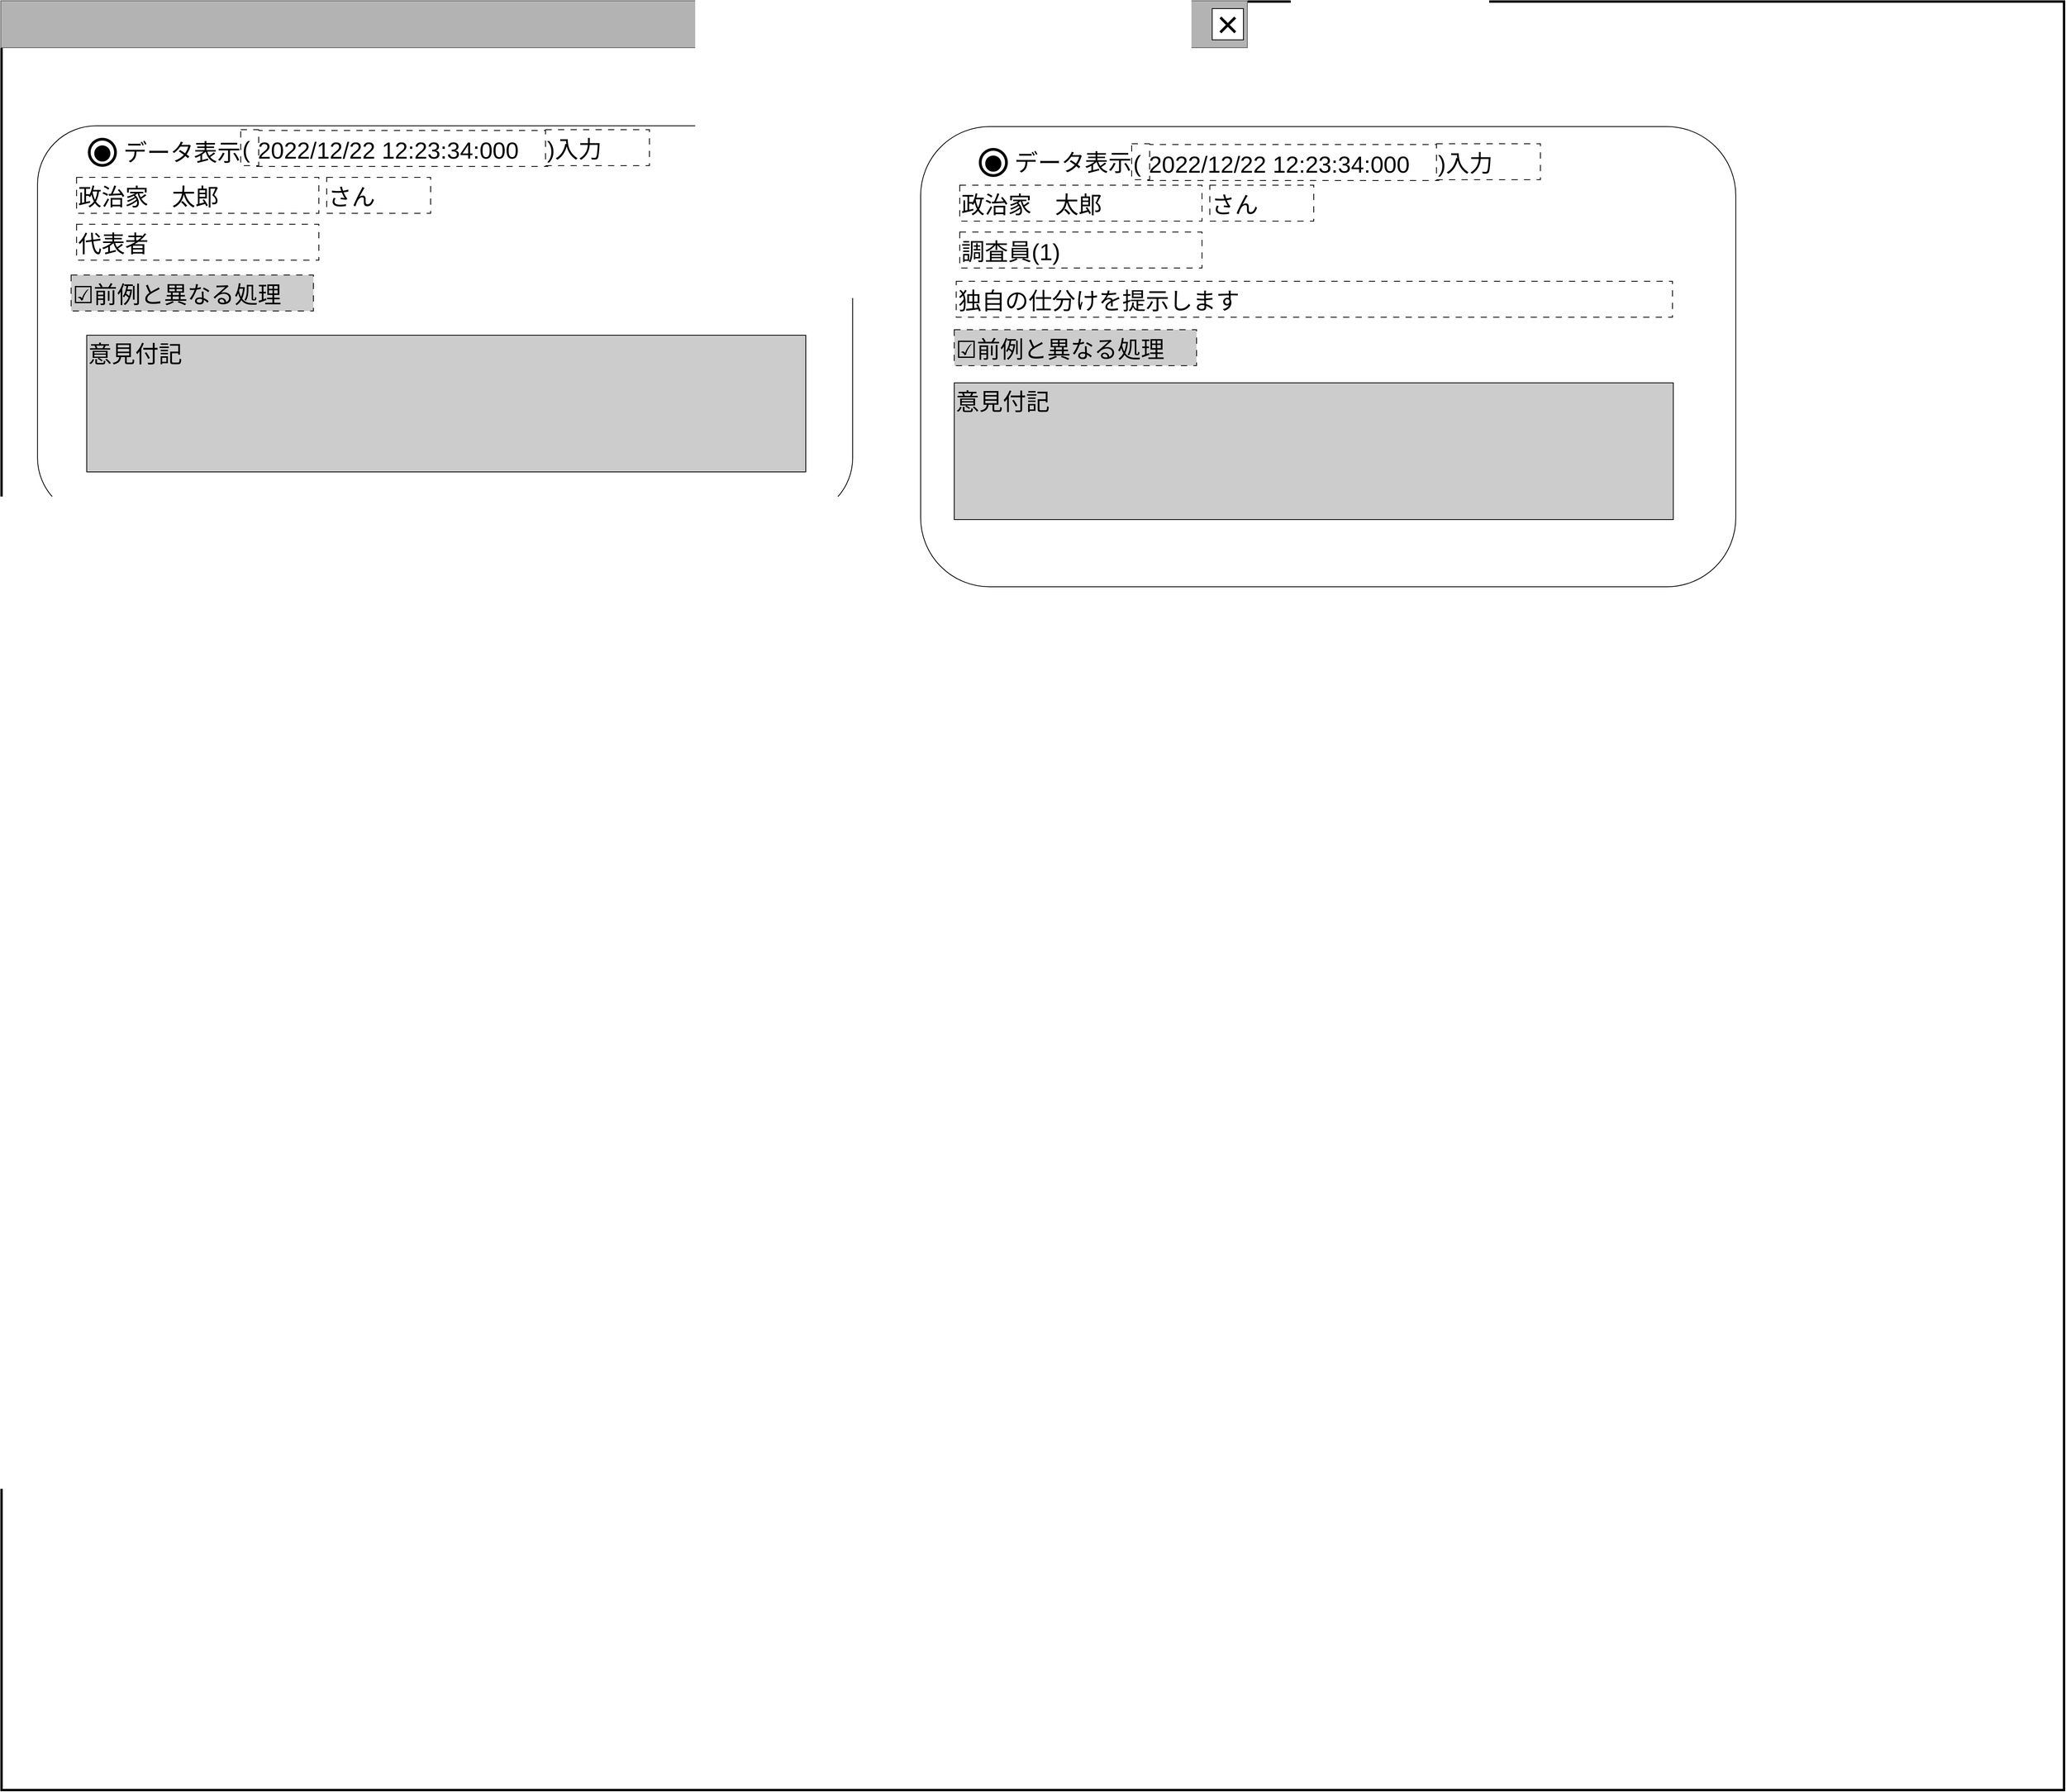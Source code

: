 <mxfile version="24.2.5" type="device">
  <diagram name="ページ1" id="LE8fIzdrHe0wcv1LTvfw">
    <mxGraphModel dx="866" dy="518" grid="1" gridSize="10" guides="1" tooltips="1" connect="1" arrows="1" fold="1" page="1" pageScale="1" pageWidth="1600" pageHeight="1200" math="0" shadow="0">
      <root>
        <mxCell id="0" />
        <mxCell id="cFaB45KztUIKXS-_cTrr-4" value="背景" style="locked=1;" parent="0" visible="0" />
        <mxCell id="cFaB45KztUIKXS-_cTrr-5" value="" style="rounded=0;whiteSpace=wrap;html=1;strokeWidth=3;" parent="cFaB45KztUIKXS-_cTrr-4" vertex="1">
          <mxGeometry x="1" y="1" width="1595" height="1180" as="geometry" />
        </mxCell>
        <mxCell id="cFaB45KztUIKXS-_cTrr-6" value="" style="rounded=0;whiteSpace=wrap;html=1;fillColor=#B3B3B3;fontColor=#333333;strokeColor=#666666;" parent="cFaB45KztUIKXS-_cTrr-4" vertex="1">
          <mxGeometry width="1595" height="60" as="geometry" />
        </mxCell>
        <mxCell id="cFaB45KztUIKXS-_cTrr-7" value="&lt;font style=&quot;font-size: 48px;&quot;&gt;×&lt;/font&gt;" style="rounded=0;whiteSpace=wrap;html=1;" parent="cFaB45KztUIKXS-_cTrr-4" vertex="1">
          <mxGeometry x="1550" y="10" width="40" height="40" as="geometry" />
        </mxCell>
        <mxCell id="cFaB45KztUIKXS-_cTrr-8" value="" style="rounded=0;whiteSpace=wrap;html=1;" parent="cFaB45KztUIKXS-_cTrr-4" vertex="1">
          <mxGeometry x="830" y="670" width="120" height="60" as="geometry" />
        </mxCell>
        <mxCell id="cFaB45KztUIKXS-_cTrr-9" value="ウインドウ" style="locked=1;" parent="0" />
        <mxCell id="cFaB45KztUIKXS-_cTrr-10" value="" style="rounded=0;whiteSpace=wrap;html=1;strokeWidth=3;" parent="cFaB45KztUIKXS-_cTrr-9" vertex="1">
          <mxGeometry x="1" y="1" width="2639" height="2289" as="geometry" />
        </mxCell>
        <mxCell id="cFaB45KztUIKXS-_cTrr-11" value="" style="rounded=0;whiteSpace=wrap;html=1;fillColor=#B3B3B3;fontColor=#333333;strokeColor=#666666;" parent="cFaB45KztUIKXS-_cTrr-9" vertex="1">
          <mxGeometry width="1595" height="60" as="geometry" />
        </mxCell>
        <mxCell id="cFaB45KztUIKXS-_cTrr-12" value="&lt;font style=&quot;font-size: 48px;&quot;&gt;×&lt;/font&gt;" style="rounded=0;whiteSpace=wrap;html=1;" parent="cFaB45KztUIKXS-_cTrr-9" vertex="1">
          <mxGeometry x="1550" y="10" width="40" height="40" as="geometry" />
        </mxCell>
        <mxCell id="cFaB45KztUIKXS-_cTrr-14" value="名称未設定レイヤ" style="" parent="0" />
        <mxCell id="NQJxZghHYys1g4WI1TBl-5" value="" style="rounded=1;whiteSpace=wrap;html=1;" parent="cFaB45KztUIKXS-_cTrr-14" vertex="1">
          <mxGeometry x="47" y="160" width="1043" height="500" as="geometry" />
        </mxCell>
        <mxCell id="NQJxZghHYys1g4WI1TBl-1" value="&lt;font style=&quot;font-size: 30px;&quot;&gt;意見付記&lt;/font&gt;&lt;span style=&quot;font-size: 30px;&quot;&gt;&lt;br&gt;&lt;/span&gt;" style="rounded=0;whiteSpace=wrap;html=1;align=left;verticalAlign=top;fillColor=#CCCCCC;" parent="cFaB45KztUIKXS-_cTrr-14" vertex="1">
          <mxGeometry x="110" y="428" width="920" height="175" as="geometry" />
        </mxCell>
        <mxCell id="NQJxZghHYys1g4WI1TBl-2" value="&lt;span style=&quot;font-size: 30px;&quot;&gt;政治家　太郎&lt;/span&gt;" style="rounded=0;whiteSpace=wrap;html=1;align=left;dashed=1;dashPattern=8 8;verticalAlign=bottom;" parent="cFaB45KztUIKXS-_cTrr-14" vertex="1">
          <mxGeometry x="97" y="226" width="310" height="46" as="geometry" />
        </mxCell>
        <mxCell id="NQJxZghHYys1g4WI1TBl-3" value="&lt;span style=&quot;font-size: 30px;&quot;&gt;さん&lt;/span&gt;" style="rounded=0;whiteSpace=wrap;html=1;align=left;dashed=1;dashPattern=8 8;verticalAlign=bottom;" parent="cFaB45KztUIKXS-_cTrr-14" vertex="1">
          <mxGeometry x="417" y="226" width="133" height="46" as="geometry" />
        </mxCell>
        <mxCell id="NQJxZghHYys1g4WI1TBl-4" value="&lt;span style=&quot;font-size: 30px;&quot;&gt;代表者&lt;/span&gt;" style="rounded=0;whiteSpace=wrap;html=1;align=left;dashed=1;dashPattern=8 8;verticalAlign=bottom;" parent="cFaB45KztUIKXS-_cTrr-14" vertex="1">
          <mxGeometry x="97" y="286" width="310" height="46" as="geometry" />
        </mxCell>
        <mxCell id="NQJxZghHYys1g4WI1TBl-26" value="" style="rounded=1;whiteSpace=wrap;html=1;" parent="cFaB45KztUIKXS-_cTrr-14" vertex="1">
          <mxGeometry x="1177" y="161" width="1043" height="589" as="geometry" />
        </mxCell>
        <mxCell id="NQJxZghHYys1g4WI1TBl-28" value="&lt;font style=&quot;font-size: 30px;&quot;&gt;意見付記&lt;/font&gt;&lt;span style=&quot;font-size: 30px;&quot;&gt;&lt;br&gt;&lt;/span&gt;" style="rounded=0;whiteSpace=wrap;html=1;align=left;verticalAlign=top;fillColor=#CCCCCC;" parent="cFaB45KztUIKXS-_cTrr-14" vertex="1">
          <mxGeometry x="1220" y="489" width="920" height="175" as="geometry" />
        </mxCell>
        <mxCell id="NQJxZghHYys1g4WI1TBl-32" value="&lt;div&gt;&lt;span style=&quot;font-size: 30px;&quot;&gt;&lt;br&gt;&lt;/span&gt;&lt;/div&gt;&lt;span style=&quot;font-size: 30px;&quot;&gt;独自の仕分けを提示します&lt;/span&gt;" style="rounded=0;whiteSpace=wrap;html=1;align=left;dashed=1;dashPattern=8 8;verticalAlign=bottom;fillColor=#FFFFFF;" parent="cFaB45KztUIKXS-_cTrr-14" vertex="1">
          <mxGeometry x="1222.5" y="359" width="916.5" height="46" as="geometry" />
        </mxCell>
        <mxCell id="DXEXjRhc03ldfBuddgmn-39" value="&lt;font style=&quot;font-size: 84px;&quot;&gt;○&lt;/font&gt;" style="text;html=1;strokeColor=none;fillColor=none;align=center;verticalAlign=middle;whiteSpace=wrap;rounded=0;fontSize=60;" parent="cFaB45KztUIKXS-_cTrr-14" vertex="1">
          <mxGeometry x="100" y="175" width="60" height="30" as="geometry" />
        </mxCell>
        <mxCell id="DXEXjRhc03ldfBuddgmn-40" value="&lt;font style=&quot;font-size: 48px;&quot;&gt;●&lt;/font&gt;" style="text;html=1;strokeColor=none;fillColor=none;align=center;verticalAlign=middle;whiteSpace=wrap;rounded=0;fontSize=48;" parent="cFaB45KztUIKXS-_cTrr-14" vertex="1">
          <mxGeometry x="100" y="177" width="60" height="30" as="geometry" />
        </mxCell>
        <mxCell id="DXEXjRhc03ldfBuddgmn-41" value="&lt;font style=&quot;font-size: 30px;&quot;&gt;データ表示&lt;/font&gt;" style="text;html=1;strokeColor=none;fillColor=none;align=left;verticalAlign=middle;whiteSpace=wrap;rounded=0;" parent="cFaB45KztUIKXS-_cTrr-14" vertex="1">
          <mxGeometry x="155" y="164" width="165" height="60" as="geometry" />
        </mxCell>
        <mxCell id="DXEXjRhc03ldfBuddgmn-42" value="&lt;font style=&quot;font-size: 84px;&quot;&gt;○&lt;/font&gt;" style="text;html=1;strokeColor=none;fillColor=none;align=center;verticalAlign=middle;whiteSpace=wrap;rounded=0;fontSize=60;" parent="cFaB45KztUIKXS-_cTrr-14" vertex="1">
          <mxGeometry x="1240" y="188" width="60" height="30" as="geometry" />
        </mxCell>
        <mxCell id="DXEXjRhc03ldfBuddgmn-43" value="&lt;font style=&quot;font-size: 48px;&quot;&gt;●&lt;/font&gt;" style="text;html=1;strokeColor=none;fillColor=none;align=center;verticalAlign=middle;whiteSpace=wrap;rounded=0;fontSize=48;" parent="cFaB45KztUIKXS-_cTrr-14" vertex="1">
          <mxGeometry x="1240" y="190" width="60" height="30" as="geometry" />
        </mxCell>
        <mxCell id="DXEXjRhc03ldfBuddgmn-44" value="&lt;font style=&quot;font-size: 30px;&quot;&gt;データ表示&lt;/font&gt;" style="text;html=1;strokeColor=none;fillColor=none;align=left;verticalAlign=middle;whiteSpace=wrap;rounded=0;" parent="cFaB45KztUIKXS-_cTrr-14" vertex="1">
          <mxGeometry x="1295" y="177" width="165" height="60" as="geometry" />
        </mxCell>
        <mxCell id="g2mGcfA6ekzJkXvk_YAf-0" value="&lt;span style=&quot;font-size: 30px;&quot;&gt;☑前例と異なる処理&lt;/span&gt;" style="rounded=0;whiteSpace=wrap;html=1;align=left;dashed=1;dashPattern=8 8;verticalAlign=bottom;fillColor=#CCCCCC;" parent="cFaB45KztUIKXS-_cTrr-14" vertex="1">
          <mxGeometry x="90" y="351" width="310" height="46" as="geometry" />
        </mxCell>
        <mxCell id="g2mGcfA6ekzJkXvk_YAf-1" value="&lt;span style=&quot;font-size: 30px;&quot;&gt;政治家　太郎&lt;/span&gt;" style="rounded=0;whiteSpace=wrap;html=1;align=left;dashed=1;dashPattern=8 8;verticalAlign=bottom;" parent="cFaB45KztUIKXS-_cTrr-14" vertex="1">
          <mxGeometry x="1227" y="236" width="310" height="46" as="geometry" />
        </mxCell>
        <mxCell id="g2mGcfA6ekzJkXvk_YAf-2" value="&lt;span style=&quot;font-size: 30px;&quot;&gt;さん&lt;/span&gt;" style="rounded=0;whiteSpace=wrap;html=1;align=left;dashed=1;dashPattern=8 8;verticalAlign=bottom;" parent="cFaB45KztUIKXS-_cTrr-14" vertex="1">
          <mxGeometry x="1547" y="236" width="133" height="46" as="geometry" />
        </mxCell>
        <mxCell id="g2mGcfA6ekzJkXvk_YAf-3" value="&lt;span style=&quot;font-size: 30px;&quot;&gt;調査員(1)&lt;/span&gt;" style="rounded=0;whiteSpace=wrap;html=1;align=left;dashed=1;dashPattern=8 8;verticalAlign=bottom;" parent="cFaB45KztUIKXS-_cTrr-14" vertex="1">
          <mxGeometry x="1227" y="296" width="310" height="46" as="geometry" />
        </mxCell>
        <mxCell id="g2mGcfA6ekzJkXvk_YAf-4" value="&lt;span style=&quot;font-size: 30px;&quot;&gt;☑前例と異なる処理&lt;/span&gt;" style="rounded=0;whiteSpace=wrap;html=1;align=left;dashed=1;dashPattern=8 8;verticalAlign=bottom;fillColor=#CCCCCC;" parent="cFaB45KztUIKXS-_cTrr-14" vertex="1">
          <mxGeometry x="1220" y="421" width="310" height="46" as="geometry" />
        </mxCell>
        <mxCell id="j5yBgtIihJ2Io0yYc_IG-0" value="&lt;span style=&quot;font-size: 30px;&quot;&gt;2022/12/22 12:23:34:000&lt;/span&gt;" style="rounded=0;whiteSpace=wrap;html=1;align=left;dashed=1;dashPattern=8 8;verticalAlign=bottom;" vertex="1" parent="cFaB45KztUIKXS-_cTrr-14">
          <mxGeometry x="327" y="166" width="373" height="46" as="geometry" />
        </mxCell>
        <mxCell id="j5yBgtIihJ2Io0yYc_IG-1" value="&lt;span style=&quot;font-size: 30px;&quot;&gt;(&lt;/span&gt;" style="rounded=0;whiteSpace=wrap;html=1;align=left;dashed=1;dashPattern=8 8;verticalAlign=bottom;" vertex="1" parent="cFaB45KztUIKXS-_cTrr-14">
          <mxGeometry x="307" y="165" width="23" height="46" as="geometry" />
        </mxCell>
        <mxCell id="j5yBgtIihJ2Io0yYc_IG-2" value="&lt;span style=&quot;font-size: 30px;&quot;&gt;)入力&lt;/span&gt;" style="rounded=0;whiteSpace=wrap;html=1;align=left;dashed=1;dashPattern=8 8;verticalAlign=bottom;" vertex="1" parent="cFaB45KztUIKXS-_cTrr-14">
          <mxGeometry x="697" y="165" width="133" height="46" as="geometry" />
        </mxCell>
        <mxCell id="j5yBgtIihJ2Io0yYc_IG-3" value="&lt;span style=&quot;font-size: 30px;&quot;&gt;2022/12/22 12:23:34:000&lt;/span&gt;" style="rounded=0;whiteSpace=wrap;html=1;align=left;dashed=1;dashPattern=8 8;verticalAlign=bottom;" vertex="1" parent="cFaB45KztUIKXS-_cTrr-14">
          <mxGeometry x="1467" y="184" width="373" height="46" as="geometry" />
        </mxCell>
        <mxCell id="j5yBgtIihJ2Io0yYc_IG-4" value="&lt;span style=&quot;font-size: 30px;&quot;&gt;(&lt;/span&gt;" style="rounded=0;whiteSpace=wrap;html=1;align=left;dashed=1;dashPattern=8 8;verticalAlign=bottom;" vertex="1" parent="cFaB45KztUIKXS-_cTrr-14">
          <mxGeometry x="1447" y="183" width="23" height="46" as="geometry" />
        </mxCell>
        <mxCell id="j5yBgtIihJ2Io0yYc_IG-5" value="&lt;span style=&quot;font-size: 30px;&quot;&gt;)入力&lt;/span&gt;" style="rounded=0;whiteSpace=wrap;html=1;align=left;dashed=1;dashPattern=8 8;verticalAlign=bottom;" vertex="1" parent="cFaB45KztUIKXS-_cTrr-14">
          <mxGeometry x="1837" y="183" width="133" height="46" as="geometry" />
        </mxCell>
      </root>
    </mxGraphModel>
  </diagram>
</mxfile>
